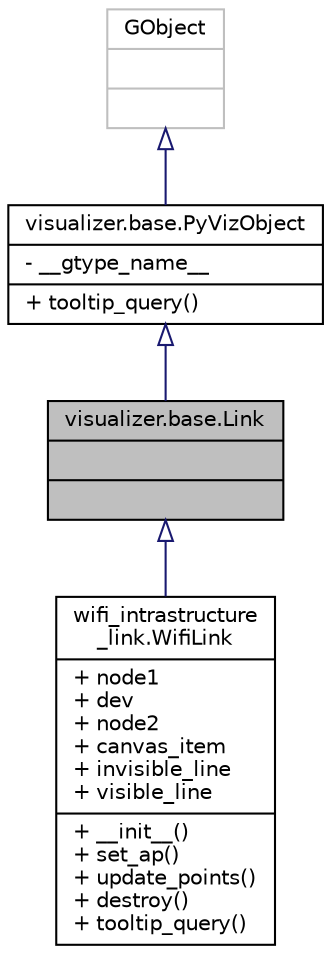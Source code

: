 digraph "visualizer.base.Link"
{
  edge [fontname="Helvetica",fontsize="10",labelfontname="Helvetica",labelfontsize="10"];
  node [fontname="Helvetica",fontsize="10",shape=record];
  Node1 [label="{visualizer.base.Link\n||}",height=0.2,width=0.4,color="black", fillcolor="grey75", style="filled", fontcolor="black"];
  Node2 -> Node1 [dir="back",color="midnightblue",fontsize="10",style="solid",arrowtail="onormal"];
  Node2 [label="{visualizer.base.PyVizObject\n|- __gtype_name__\l|+ tooltip_query()\l}",height=0.2,width=0.4,color="black", fillcolor="white", style="filled",URL="$d5/d77/classvisualizer_1_1base_1_1PyVizObject.html",tooltip="PyVizObject class. "];
  Node3 -> Node2 [dir="back",color="midnightblue",fontsize="10",style="solid",arrowtail="onormal"];
  Node3 [label="{GObject\n||}",height=0.2,width=0.4,color="grey75", fillcolor="white", style="filled"];
  Node1 -> Node4 [dir="back",color="midnightblue",fontsize="10",style="solid",arrowtail="onormal"];
  Node4 [label="{wifi_intrastructure\l_link.WifiLink\n|+ node1\l+ dev\l+ node2\l+ canvas_item\l+ invisible_line\l+ visible_line\l|+ __init__()\l+ set_ap()\l+ update_points()\l+ destroy()\l+ tooltip_query()\l}",height=0.2,width=0.4,color="black", fillcolor="white", style="filled",URL="$d7/de9/classwifi__intrastructure__link_1_1WifiLink.html",tooltip="WifiLink class. "];
}
